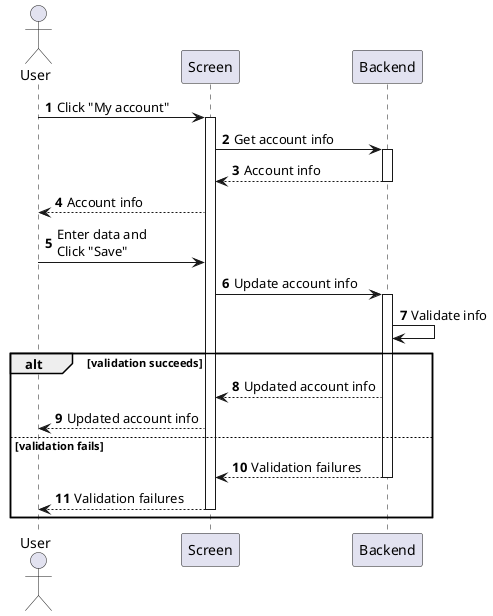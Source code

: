 @startuml my-account-manage
autonumber

actor "User" as a
participant Screen as f
participant Backend as b

a -> f : Click "My account"
activate f
f -> b : Get account info
activate b
return Account info
f --> a : Account info
a -> f : Enter data and\nClick "Save"
f -> b : Update account info
activate b
b -> b : Validate info

alt validation succeeds
    b --> f : Updated account info
    f --> a : Updated account info
else validation fails
    return Validation failures
    f --> a : Validation failures
    deactivate f
end
@enduml